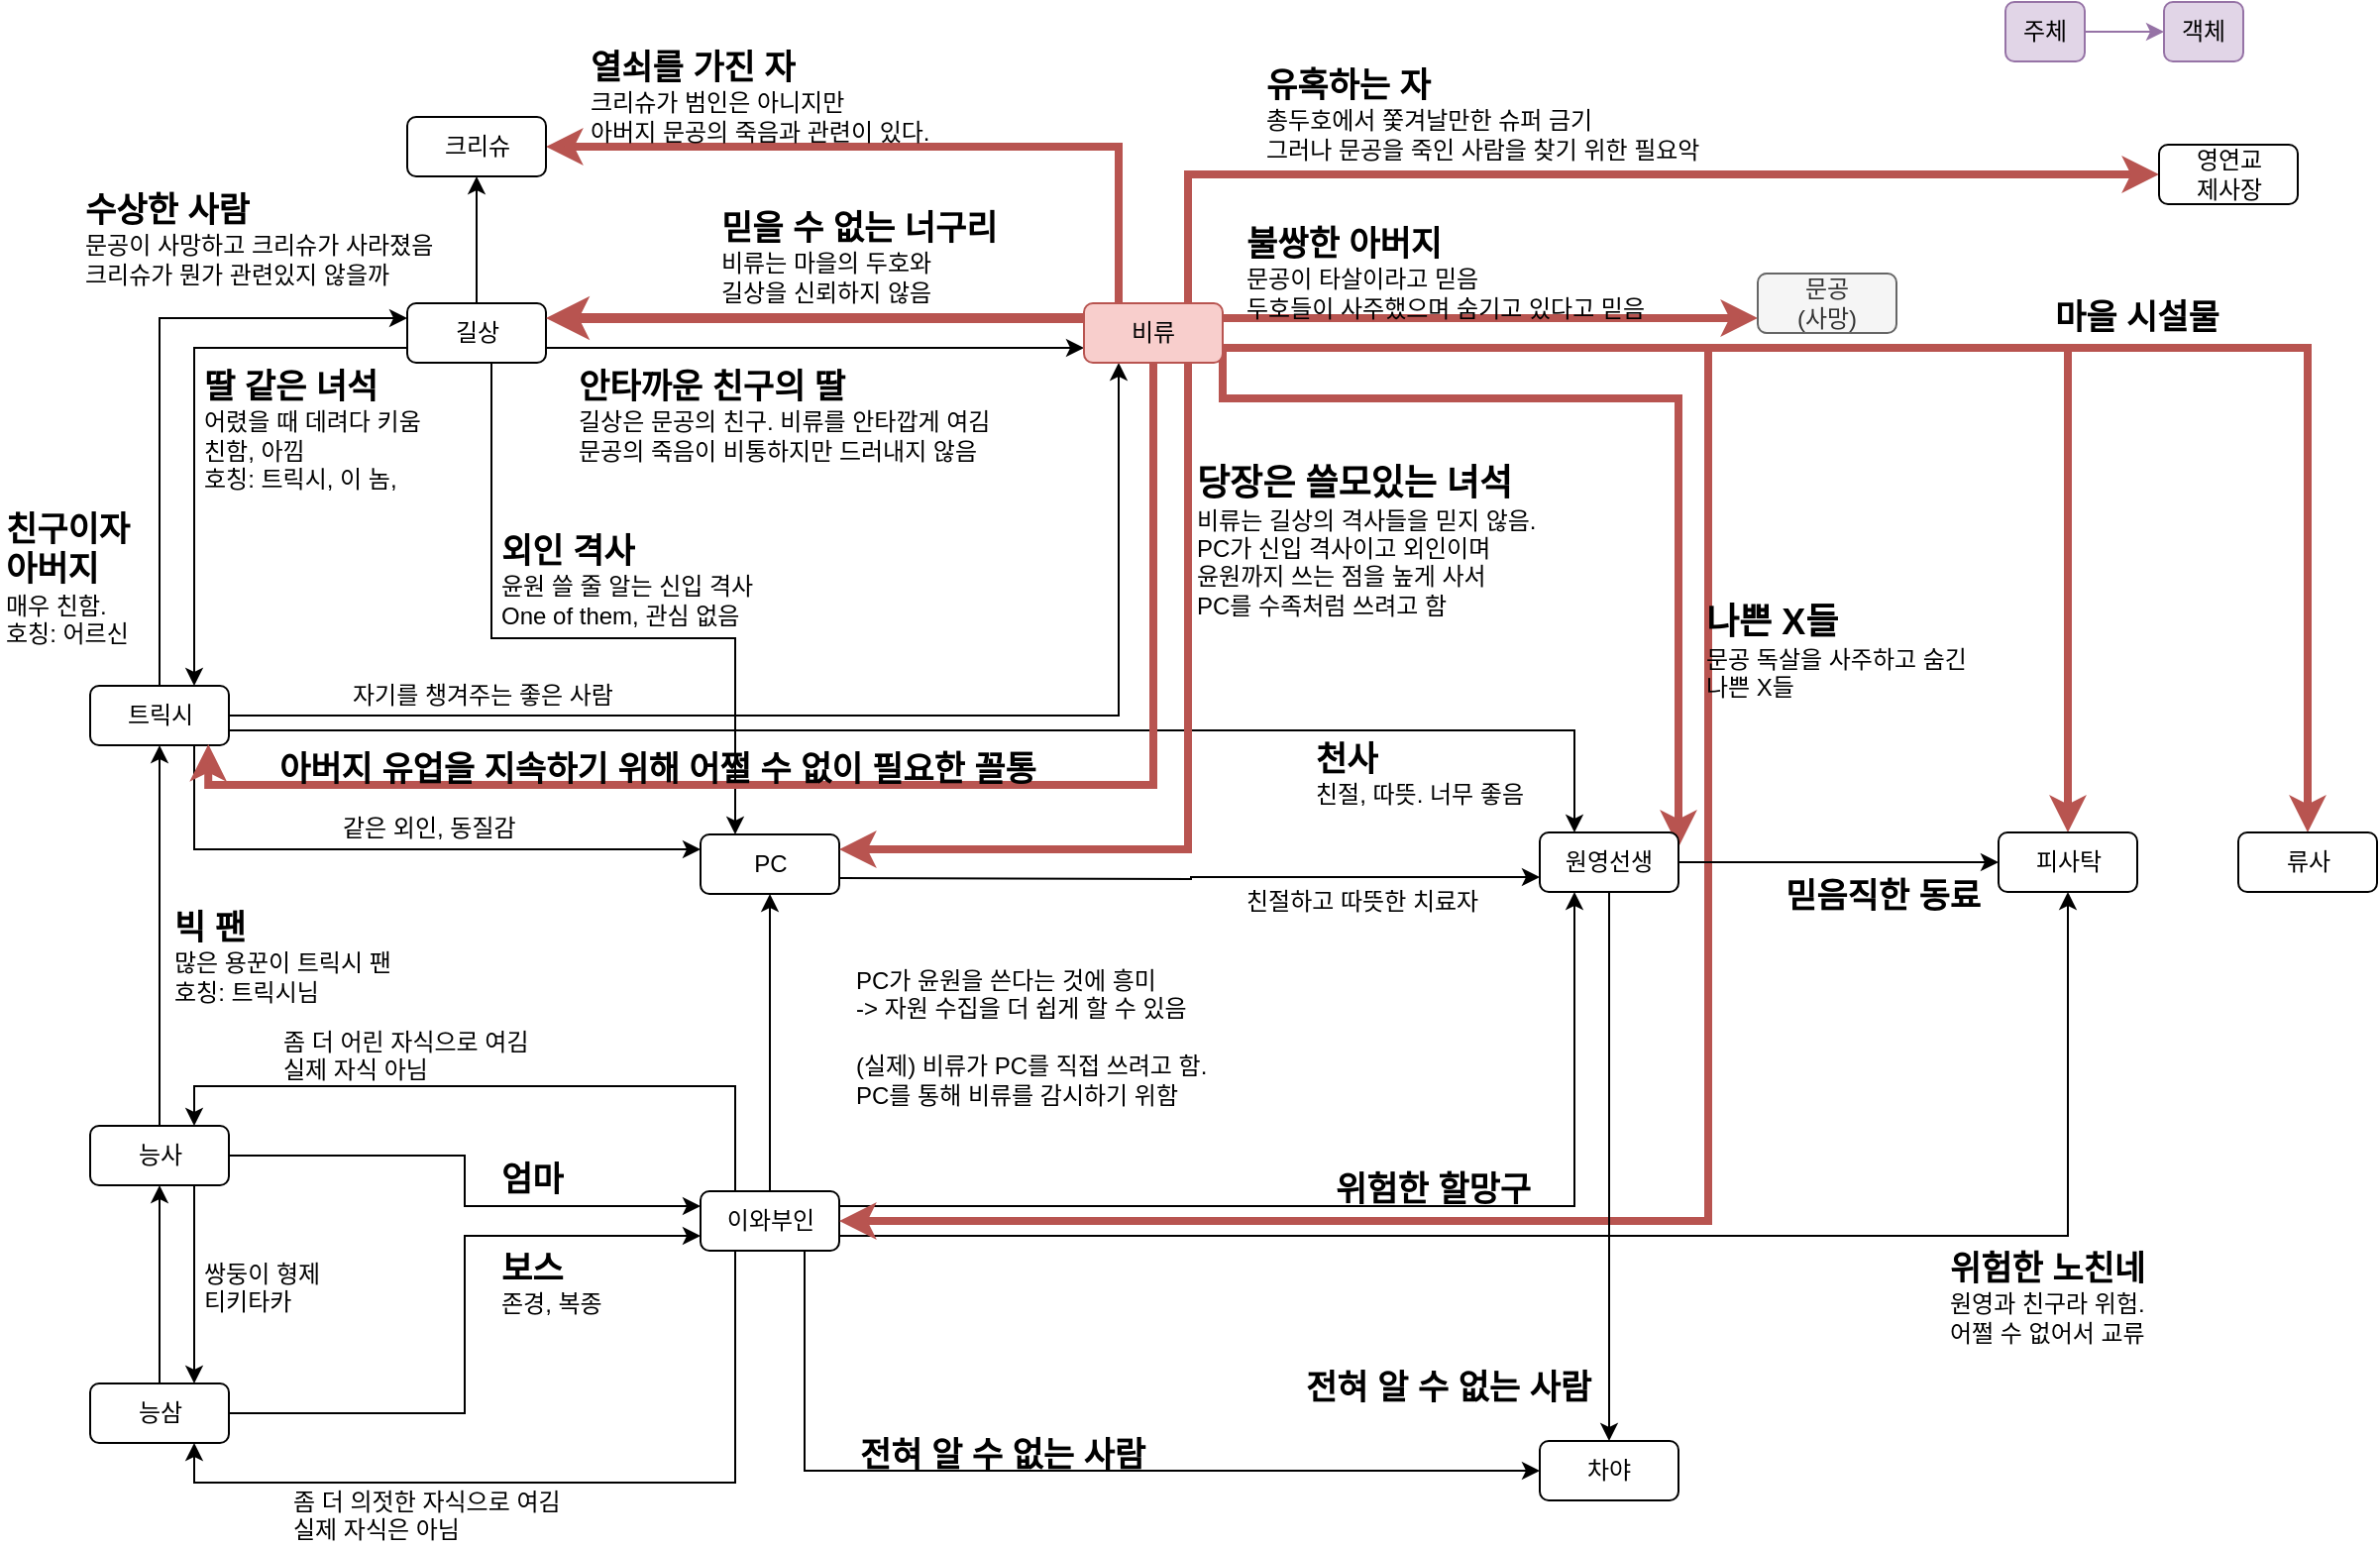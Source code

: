 <mxfile version="10.6.0" type="github"><diagram id="5sqOHkreRRUBFWNwRlSK" name="Page-1"><mxGraphModel dx="1405" dy="946" grid="1" gridSize="10" guides="1" tooltips="1" connect="1" arrows="1" fold="1" page="1" pageScale="1" pageWidth="1169" pageHeight="827" math="0" shadow="0"><root><mxCell id="0"/><mxCell id="1" parent="0"/><mxCell id="yZCwrsXj3De1I0MbqvRj-1" style="edgeStyle=orthogonalEdgeStyle;rounded=0;orthogonalLoop=1;jettySize=auto;html=1;exitX=0.75;exitY=1;exitDx=0;exitDy=0;entryX=0;entryY=0.25;entryDx=0;entryDy=0;" edge="1" parent="1" source="yZCwrsXj3De1I0MbqvRj-5" target="yZCwrsXj3De1I0MbqvRj-12"><mxGeometry relative="1" as="geometry"/></mxCell><mxCell id="yZCwrsXj3De1I0MbqvRj-2" style="edgeStyle=orthogonalEdgeStyle;rounded=0;orthogonalLoop=1;jettySize=auto;html=1;exitX=1;exitY=0.75;exitDx=0;exitDy=0;entryX=0.25;entryY=0;entryDx=0;entryDy=0;strokeWidth=1;" edge="1" parent="1" source="yZCwrsXj3De1I0MbqvRj-5" target="yZCwrsXj3De1I0MbqvRj-66"><mxGeometry relative="1" as="geometry"/></mxCell><mxCell id="yZCwrsXj3De1I0MbqvRj-3" style="edgeStyle=orthogonalEdgeStyle;rounded=0;orthogonalLoop=1;jettySize=auto;html=1;exitX=1;exitY=0.5;exitDx=0;exitDy=0;entryX=0.25;entryY=1;entryDx=0;entryDy=0;strokeWidth=1;" edge="1" parent="1" source="yZCwrsXj3De1I0MbqvRj-5" target="yZCwrsXj3De1I0MbqvRj-40"><mxGeometry relative="1" as="geometry"><mxPoint x="541.5" y="193" as="targetPoint"/></mxGeometry></mxCell><mxCell id="yZCwrsXj3De1I0MbqvRj-4" style="edgeStyle=orthogonalEdgeStyle;rounded=0;orthogonalLoop=1;jettySize=auto;html=1;exitX=0.5;exitY=0;exitDx=0;exitDy=0;entryX=0;entryY=0.25;entryDx=0;entryDy=0;strokeWidth=1;" edge="1" parent="1" source="yZCwrsXj3De1I0MbqvRj-5" target="yZCwrsXj3De1I0MbqvRj-10"><mxGeometry relative="1" as="geometry"/></mxCell><mxCell id="yZCwrsXj3De1I0MbqvRj-5" value="트릭시&lt;br&gt;" style="rounded=1;whiteSpace=wrap;html=1;" vertex="1" parent="1"><mxGeometry x="63.5" y="355" width="70" height="30" as="geometry"/></mxCell><mxCell id="yZCwrsXj3De1I0MbqvRj-6" style="edgeStyle=orthogonalEdgeStyle;rounded=0;orthogonalLoop=1;jettySize=auto;html=1;exitX=0.25;exitY=1;exitDx=0;exitDy=0;entryX=0.25;entryY=0;entryDx=0;entryDy=0;strokeWidth=1;" edge="1" parent="1" source="yZCwrsXj3De1I0MbqvRj-10" target="yZCwrsXj3De1I0MbqvRj-12"><mxGeometry relative="1" as="geometry"><Array as="points"><mxPoint x="266" y="331"/><mxPoint x="389" y="331"/></Array></mxGeometry></mxCell><mxCell id="yZCwrsXj3De1I0MbqvRj-7" style="edgeStyle=orthogonalEdgeStyle;rounded=0;orthogonalLoop=1;jettySize=auto;html=1;exitX=1;exitY=0.75;exitDx=0;exitDy=0;entryX=0;entryY=0.75;entryDx=0;entryDy=0;strokeWidth=1;fillColor=#f8cecc;strokeColor=#000000;" edge="1" parent="1" source="yZCwrsXj3De1I0MbqvRj-10" target="yZCwrsXj3De1I0MbqvRj-40"><mxGeometry relative="1" as="geometry"/></mxCell><mxCell id="yZCwrsXj3De1I0MbqvRj-8" style="edgeStyle=orthogonalEdgeStyle;rounded=0;orthogonalLoop=1;jettySize=auto;html=1;exitX=0;exitY=0.75;exitDx=0;exitDy=0;entryX=0.75;entryY=0;entryDx=0;entryDy=0;strokeWidth=1;" edge="1" parent="1" source="yZCwrsXj3De1I0MbqvRj-10" target="yZCwrsXj3De1I0MbqvRj-5"><mxGeometry relative="1" as="geometry"/></mxCell><mxCell id="yZCwrsXj3De1I0MbqvRj-9" style="edgeStyle=orthogonalEdgeStyle;rounded=0;orthogonalLoop=1;jettySize=auto;html=1;exitX=0.5;exitY=0;exitDx=0;exitDy=0;strokeWidth=1;" edge="1" parent="1" source="yZCwrsXj3De1I0MbqvRj-10" target="yZCwrsXj3De1I0MbqvRj-43"><mxGeometry relative="1" as="geometry"/></mxCell><mxCell id="yZCwrsXj3De1I0MbqvRj-10" value="길상&lt;br&gt;" style="rounded=1;whiteSpace=wrap;html=1;" vertex="1" parent="1"><mxGeometry x="223.5" y="162" width="70" height="30" as="geometry"/></mxCell><mxCell id="yZCwrsXj3De1I0MbqvRj-11" style="edgeStyle=orthogonalEdgeStyle;rounded=0;orthogonalLoop=1;jettySize=auto;html=1;entryX=0;entryY=0.75;entryDx=0;entryDy=0;strokeWidth=1;" edge="1" parent="1" target="yZCwrsXj3De1I0MbqvRj-66"><mxGeometry relative="1" as="geometry"><mxPoint x="442" y="452" as="sourcePoint"/></mxGeometry></mxCell><mxCell id="yZCwrsXj3De1I0MbqvRj-12" value="PC&lt;br&gt;" style="rounded=1;whiteSpace=wrap;html=1;" vertex="1" parent="1"><mxGeometry x="371.5" y="430" width="70" height="30" as="geometry"/></mxCell><mxCell id="yZCwrsXj3De1I0MbqvRj-13" style="edgeStyle=orthogonalEdgeStyle;rounded=0;orthogonalLoop=1;jettySize=auto;html=1;exitX=0.5;exitY=0;exitDx=0;exitDy=0;entryX=0.5;entryY=1;entryDx=0;entryDy=0;strokeWidth=1;" edge="1" parent="1" source="yZCwrsXj3De1I0MbqvRj-15" target="yZCwrsXj3De1I0MbqvRj-19"><mxGeometry relative="1" as="geometry"/></mxCell><mxCell id="yZCwrsXj3De1I0MbqvRj-14" style="edgeStyle=orthogonalEdgeStyle;rounded=0;orthogonalLoop=1;jettySize=auto;html=1;exitX=1;exitY=0.5;exitDx=0;exitDy=0;entryX=0;entryY=0.75;entryDx=0;entryDy=0;strokeWidth=1;" edge="1" parent="1" source="yZCwrsXj3De1I0MbqvRj-15" target="yZCwrsXj3De1I0MbqvRj-26"><mxGeometry relative="1" as="geometry"/></mxCell><mxCell id="yZCwrsXj3De1I0MbqvRj-15" value="능삼&lt;br&gt;" style="rounded=1;whiteSpace=wrap;html=1;" vertex="1" parent="1"><mxGeometry x="63.5" y="707" width="70" height="30" as="geometry"/></mxCell><mxCell id="yZCwrsXj3De1I0MbqvRj-16" style="edgeStyle=orthogonalEdgeStyle;rounded=0;orthogonalLoop=1;jettySize=auto;html=1;exitX=0.5;exitY=0;exitDx=0;exitDy=0;strokeWidth=1;entryX=0.5;entryY=1;entryDx=0;entryDy=0;" edge="1" parent="1" source="yZCwrsXj3De1I0MbqvRj-19" target="yZCwrsXj3De1I0MbqvRj-5"><mxGeometry relative="1" as="geometry"><mxPoint x="153.5" y="387" as="targetPoint"/><Array as="points"><mxPoint x="99" y="460"/><mxPoint x="99" y="460"/></Array></mxGeometry></mxCell><mxCell id="yZCwrsXj3De1I0MbqvRj-17" style="edgeStyle=orthogonalEdgeStyle;rounded=0;orthogonalLoop=1;jettySize=auto;html=1;exitX=0.75;exitY=1;exitDx=0;exitDy=0;entryX=0.75;entryY=0;entryDx=0;entryDy=0;strokeWidth=1;" edge="1" parent="1" source="yZCwrsXj3De1I0MbqvRj-19" target="yZCwrsXj3De1I0MbqvRj-15"><mxGeometry relative="1" as="geometry"/></mxCell><mxCell id="yZCwrsXj3De1I0MbqvRj-18" style="edgeStyle=orthogonalEdgeStyle;rounded=0;orthogonalLoop=1;jettySize=auto;html=1;exitX=1;exitY=0.5;exitDx=0;exitDy=0;entryX=0;entryY=0.25;entryDx=0;entryDy=0;strokeWidth=1;" edge="1" parent="1" source="yZCwrsXj3De1I0MbqvRj-19" target="yZCwrsXj3De1I0MbqvRj-26"><mxGeometry relative="1" as="geometry"/></mxCell><mxCell id="yZCwrsXj3De1I0MbqvRj-19" value="능사&lt;br&gt;" style="rounded=1;whiteSpace=wrap;html=1;" vertex="1" parent="1"><mxGeometry x="63.5" y="577" width="70" height="30" as="geometry"/></mxCell><mxCell id="yZCwrsXj3De1I0MbqvRj-20" style="edgeStyle=orthogonalEdgeStyle;rounded=0;orthogonalLoop=1;jettySize=auto;html=1;exitX=0.25;exitY=1;exitDx=0;exitDy=0;entryX=0.75;entryY=1;entryDx=0;entryDy=0;strokeWidth=1;" edge="1" parent="1" source="yZCwrsXj3De1I0MbqvRj-26" target="yZCwrsXj3De1I0MbqvRj-15"><mxGeometry relative="1" as="geometry"/></mxCell><mxCell id="yZCwrsXj3De1I0MbqvRj-21" style="edgeStyle=orthogonalEdgeStyle;rounded=0;orthogonalLoop=1;jettySize=auto;html=1;exitX=0.25;exitY=0;exitDx=0;exitDy=0;entryX=0.75;entryY=0;entryDx=0;entryDy=0;strokeWidth=1;" edge="1" parent="1" source="yZCwrsXj3De1I0MbqvRj-26" target="yZCwrsXj3De1I0MbqvRj-19"><mxGeometry relative="1" as="geometry"/></mxCell><mxCell id="yZCwrsXj3De1I0MbqvRj-22" style="edgeStyle=orthogonalEdgeStyle;rounded=0;orthogonalLoop=1;jettySize=auto;html=1;exitX=1;exitY=0.25;exitDx=0;exitDy=0;entryX=0.25;entryY=1;entryDx=0;entryDy=0;strokeWidth=1;" edge="1" parent="1" source="yZCwrsXj3De1I0MbqvRj-26" target="yZCwrsXj3De1I0MbqvRj-66"><mxGeometry relative="1" as="geometry"/></mxCell><mxCell id="yZCwrsXj3De1I0MbqvRj-23" style="edgeStyle=orthogonalEdgeStyle;rounded=0;orthogonalLoop=1;jettySize=auto;html=1;exitX=0.75;exitY=1;exitDx=0;exitDy=0;entryX=0;entryY=0.5;entryDx=0;entryDy=0;strokeWidth=1;" edge="1" parent="1" source="yZCwrsXj3De1I0MbqvRj-26" target="yZCwrsXj3De1I0MbqvRj-67"><mxGeometry relative="1" as="geometry"/></mxCell><mxCell id="yZCwrsXj3De1I0MbqvRj-24" style="edgeStyle=orthogonalEdgeStyle;rounded=0;orthogonalLoop=1;jettySize=auto;html=1;exitX=0.5;exitY=0;exitDx=0;exitDy=0;entryX=0.5;entryY=1;entryDx=0;entryDy=0;strokeWidth=1;" edge="1" parent="1" source="yZCwrsXj3De1I0MbqvRj-26" target="yZCwrsXj3De1I0MbqvRj-12"><mxGeometry relative="1" as="geometry"/></mxCell><mxCell id="yZCwrsXj3De1I0MbqvRj-25" style="edgeStyle=orthogonalEdgeStyle;rounded=0;orthogonalLoop=1;jettySize=auto;html=1;exitX=1;exitY=0.75;exitDx=0;exitDy=0;strokeWidth=1;entryX=0.5;entryY=1;entryDx=0;entryDy=0;" edge="1" parent="1" source="yZCwrsXj3De1I0MbqvRj-26" target="yZCwrsXj3De1I0MbqvRj-62"><mxGeometry relative="1" as="geometry"><mxPoint x="1010" y="460" as="targetPoint"/><Array as="points"><mxPoint x="1061" y="633"/></Array></mxGeometry></mxCell><mxCell id="yZCwrsXj3De1I0MbqvRj-26" value="이와부인&lt;br&gt;" style="rounded=1;whiteSpace=wrap;html=1;rotation=0;" vertex="1" parent="1"><mxGeometry x="371.5" y="610" width="70" height="30" as="geometry"/></mxCell><mxCell id="yZCwrsXj3De1I0MbqvRj-27" value="" style="group" vertex="1" connectable="0" parent="1"><mxGeometry x="448" y="494" width="220" height="70" as="geometry"/></mxCell><mxCell id="yZCwrsXj3De1I0MbqvRj-28" value="" style="group" vertex="1" connectable="0" parent="yZCwrsXj3De1I0MbqvRj-27"><mxGeometry width="220" height="70" as="geometry"/></mxCell><mxCell id="yZCwrsXj3De1I0MbqvRj-29" value="PC가 윤원을 쓴다는 것에 흥미&lt;br&gt;-&amp;gt; 자원 수집을 더 쉽게 할 수 있음&lt;br&gt;&lt;br&gt;(실제) 비류가 PC를 직접 쓰려고 함.&lt;br&gt;PC를 통해 비류를 감시하기 위함&lt;br&gt;" style="text;html=1;resizable=0;points=[];autosize=1;align=left;verticalAlign=top;spacingTop=-4;" vertex="1" parent="yZCwrsXj3De1I0MbqvRj-28"><mxGeometry width="200" height="70" as="geometry"/></mxCell><mxCell id="yZCwrsXj3De1I0MbqvRj-30" style="edgeStyle=orthogonalEdgeStyle;rounded=0;orthogonalLoop=1;jettySize=auto;html=1;exitX=0.75;exitY=1;exitDx=0;exitDy=0;entryX=1;entryY=0.25;entryDx=0;entryDy=0;strokeWidth=4;fillColor=#f8cecc;strokeColor=#b85450;" edge="1" parent="1" source="yZCwrsXj3De1I0MbqvRj-40" target="yZCwrsXj3De1I0MbqvRj-12"><mxGeometry relative="1" as="geometry"/></mxCell><mxCell id="yZCwrsXj3De1I0MbqvRj-31" style="edgeStyle=orthogonalEdgeStyle;rounded=0;orthogonalLoop=1;jettySize=auto;html=1;exitX=0.25;exitY=0;exitDx=0;exitDy=0;entryX=1;entryY=0.5;entryDx=0;entryDy=0;strokeWidth=4;fillColor=#f8cecc;strokeColor=#b85450;" edge="1" parent="1" source="yZCwrsXj3De1I0MbqvRj-40" target="yZCwrsXj3De1I0MbqvRj-43"><mxGeometry relative="1" as="geometry"><mxPoint x="541.5" y="163" as="sourcePoint"/></mxGeometry></mxCell><mxCell id="yZCwrsXj3De1I0MbqvRj-32" style="edgeStyle=orthogonalEdgeStyle;rounded=0;orthogonalLoop=1;jettySize=auto;html=1;exitX=0.75;exitY=0;exitDx=0;exitDy=0;entryX=0;entryY=0.5;entryDx=0;entryDy=0;strokeWidth=4;fillColor=#f8cecc;strokeColor=#b85450;" edge="1" parent="1" source="yZCwrsXj3De1I0MbqvRj-40" target="yZCwrsXj3De1I0MbqvRj-68"><mxGeometry relative="1" as="geometry"/></mxCell><mxCell id="yZCwrsXj3De1I0MbqvRj-33" style="edgeStyle=orthogonalEdgeStyle;rounded=0;orthogonalLoop=1;jettySize=auto;html=1;exitX=1;exitY=0.75;exitDx=0;exitDy=0;entryX=0.5;entryY=0;entryDx=0;entryDy=0;strokeWidth=4;fillColor=#f8cecc;strokeColor=#b85450;" edge="1" parent="1" source="yZCwrsXj3De1I0MbqvRj-40" target="yZCwrsXj3De1I0MbqvRj-62"><mxGeometry relative="1" as="geometry"/></mxCell><mxCell id="yZCwrsXj3De1I0MbqvRj-34" style="edgeStyle=orthogonalEdgeStyle;rounded=0;orthogonalLoop=1;jettySize=auto;html=1;exitX=1;exitY=0.75;exitDx=0;exitDy=0;entryX=0.5;entryY=0;entryDx=0;entryDy=0;strokeWidth=4;fillColor=#f8cecc;strokeColor=#b85450;" edge="1" parent="1" source="yZCwrsXj3De1I0MbqvRj-40" target="yZCwrsXj3De1I0MbqvRj-63"><mxGeometry relative="1" as="geometry"/></mxCell><mxCell id="yZCwrsXj3De1I0MbqvRj-35" style="edgeStyle=orthogonalEdgeStyle;rounded=0;orthogonalLoop=1;jettySize=auto;html=1;exitX=1;exitY=0.25;exitDx=0;exitDy=0;entryX=0;entryY=0.75;entryDx=0;entryDy=0;strokeWidth=4;fillColor=#f8cecc;strokeColor=#b85450;" edge="1" parent="1" source="yZCwrsXj3De1I0MbqvRj-40" target="yZCwrsXj3De1I0MbqvRj-45"><mxGeometry relative="1" as="geometry"/></mxCell><mxCell id="yZCwrsXj3De1I0MbqvRj-36" style="edgeStyle=orthogonalEdgeStyle;rounded=0;orthogonalLoop=1;jettySize=auto;html=1;exitX=0.5;exitY=1;exitDx=0;exitDy=0;entryX=0.852;entryY=0.983;entryDx=0;entryDy=0;entryPerimeter=0;strokeWidth=4;fillColor=#f8cecc;strokeColor=#b85450;" edge="1" parent="1" source="yZCwrsXj3De1I0MbqvRj-40" target="yZCwrsXj3De1I0MbqvRj-5"><mxGeometry relative="1" as="geometry"><mxPoint x="558.5" y="193" as="sourcePoint"/></mxGeometry></mxCell><mxCell id="yZCwrsXj3De1I0MbqvRj-37" style="edgeStyle=orthogonalEdgeStyle;rounded=0;orthogonalLoop=1;jettySize=auto;html=1;exitX=0;exitY=0.25;exitDx=0;exitDy=0;entryX=1;entryY=0.25;entryDx=0;entryDy=0;strokeWidth=5;fillColor=#f8cecc;strokeColor=#b85450;" edge="1" parent="1" source="yZCwrsXj3De1I0MbqvRj-40" target="yZCwrsXj3De1I0MbqvRj-10"><mxGeometry relative="1" as="geometry"/></mxCell><mxCell id="yZCwrsXj3De1I0MbqvRj-38" style="edgeStyle=orthogonalEdgeStyle;rounded=0;orthogonalLoop=1;jettySize=auto;html=1;exitX=1;exitY=0.75;exitDx=0;exitDy=0;entryX=1;entryY=0.25;entryDx=0;entryDy=0;strokeWidth=4;fillColor=#f8cecc;strokeColor=#b85450;" edge="1" parent="1" source="yZCwrsXj3De1I0MbqvRj-40" target="yZCwrsXj3De1I0MbqvRj-66"><mxGeometry relative="1" as="geometry"><Array as="points"><mxPoint x="635" y="210"/><mxPoint x="865" y="210"/></Array></mxGeometry></mxCell><mxCell id="yZCwrsXj3De1I0MbqvRj-39" style="edgeStyle=orthogonalEdgeStyle;rounded=0;orthogonalLoop=1;jettySize=auto;html=1;exitX=1;exitY=0.75;exitDx=0;exitDy=0;entryX=1;entryY=0.5;entryDx=0;entryDy=0;strokeWidth=4;fillColor=#f8cecc;strokeColor=#b85450;" edge="1" parent="1" source="yZCwrsXj3De1I0MbqvRj-40" target="yZCwrsXj3De1I0MbqvRj-26"><mxGeometry relative="1" as="geometry"><Array as="points"><mxPoint x="635" y="184"/><mxPoint x="880" y="184"/><mxPoint x="880" y="625"/></Array></mxGeometry></mxCell><mxCell id="yZCwrsXj3De1I0MbqvRj-40" value="비류" style="rounded=1;whiteSpace=wrap;html=1;fillColor=#f8cecc;strokeColor=#b85450;" vertex="1" parent="1"><mxGeometry x="565" y="162" width="70" height="30" as="geometry"/></mxCell><mxCell id="yZCwrsXj3De1I0MbqvRj-41" value="&lt;b&gt;&lt;font style=&quot;font-size: 17px&quot;&gt;딸 같은 녀석&lt;/font&gt;&lt;br&gt;&lt;/b&gt;어렸을 때 데려다 키움&lt;br&gt;친함, 아낌&lt;br&gt;호칭: 트릭시, 이 놈,&amp;nbsp;&lt;br&gt;" style="text;html=1;resizable=0;points=[];autosize=1;align=left;verticalAlign=top;spacingTop=-4;" vertex="1" parent="1"><mxGeometry x="118.5" y="192" width="130" height="60" as="geometry"/></mxCell><mxCell id="yZCwrsXj3De1I0MbqvRj-42" value="&lt;b&gt;&lt;font style=&quot;font-size: 17px&quot;&gt;친구이자&lt;br&gt;아버지&lt;/font&gt;&lt;/b&gt;&lt;br&gt;매우 친함.&lt;br&gt;호칭: 어르신&lt;br&gt;" style="text;html=1;resizable=0;points=[];autosize=1;align=left;verticalAlign=top;spacingTop=-4;" vertex="1" parent="1"><mxGeometry x="18.5" y="264" width="80" height="60" as="geometry"/></mxCell><mxCell id="yZCwrsXj3De1I0MbqvRj-43" value="크리슈&lt;br&gt;" style="rounded=1;whiteSpace=wrap;html=1;" vertex="1" parent="1"><mxGeometry x="223.5" y="68" width="70" height="30" as="geometry"/></mxCell><mxCell id="yZCwrsXj3De1I0MbqvRj-44" value="&lt;b&gt;&lt;font style=&quot;font-size: 17px&quot;&gt;수상한 사람&lt;/font&gt;&lt;/b&gt;&lt;br&gt;문공이 사망하고 크리슈가 사라졌음&lt;br&gt;크리슈가 뭔가 관련있지 않을까&lt;br&gt;" style="text;html=1;resizable=0;points=[];autosize=1;align=left;verticalAlign=top;spacingTop=-4;" vertex="1" parent="1"><mxGeometry x="58.5" y="103" width="210" height="40" as="geometry"/></mxCell><mxCell id="yZCwrsXj3De1I0MbqvRj-45" value="문공&lt;br&gt;(사망)&lt;br&gt;" style="rounded=1;whiteSpace=wrap;html=1;fillColor=#f5f5f5;strokeColor=#666666;fontColor=#333333;" vertex="1" parent="1"><mxGeometry x="905" y="147" width="70" height="30" as="geometry"/></mxCell><mxCell id="yZCwrsXj3De1I0MbqvRj-46" value="&lt;b&gt;&lt;font style=&quot;font-size: 18px&quot;&gt;당장은 쓸모있는 녀석&lt;/font&gt;&lt;/b&gt;&lt;br&gt;비류는 길상의 격사들을 믿지 않음.&lt;br&gt;PC가 신입 격사이고 외인이며&lt;br&gt;윤원까지 쓰는 점을 높게 사서&lt;br&gt;PC를 수족처럼 쓰려고 함&lt;br&gt;" style="text;html=1;resizable=0;points=[];autosize=1;align=left;verticalAlign=top;spacingTop=-4;" vertex="1" parent="1"><mxGeometry x="620" y="240" width="200" height="70" as="geometry"/></mxCell><mxCell id="yZCwrsXj3De1I0MbqvRj-47" value="&lt;b&gt;&lt;font style=&quot;font-size: 17px&quot;&gt;불쌍한 아버지&lt;/font&gt;&lt;/b&gt;&lt;br&gt;문공이 타살이라고 믿음&lt;br&gt;두호들이 사주했으며 숨기고 있다고 믿음&lt;br&gt;" style="text;html=1;resizable=0;points=[];autosize=1;align=left;verticalAlign=top;spacingTop=-4;" vertex="1" parent="1"><mxGeometry x="645" y="120" width="230" height="40" as="geometry"/></mxCell><mxCell id="yZCwrsXj3De1I0MbqvRj-48" value="&lt;b&gt;&lt;font style=&quot;font-size: 17px&quot;&gt;믿을 수 없는 너구리&lt;/font&gt;&lt;/b&gt;&lt;br&gt;비류는 마을의 두호와&lt;br&gt;길상을 신뢰하지 않음" style="text;html=1;resizable=0;points=[];autosize=1;align=left;verticalAlign=top;spacingTop=-4;" vertex="1" parent="1"><mxGeometry x="380" y="111.5" width="170" height="40" as="geometry"/></mxCell><mxCell id="yZCwrsXj3De1I0MbqvRj-49" value="&lt;b&gt;&lt;font style=&quot;font-size: 17px&quot;&gt;안타까운 친구의 딸&lt;/font&gt;&lt;/b&gt;&lt;br&gt;길상은 문공의 친구.&amp;nbsp;비류를 안타깝게 여김&lt;br&gt;문공의 죽음이 비통하지만 드러내지 않음&lt;br&gt;" style="text;html=1;resizable=0;points=[];autosize=1;align=left;verticalAlign=top;spacingTop=-4;" vertex="1" parent="1"><mxGeometry x="308" y="192" width="240" height="40" as="geometry"/></mxCell><mxCell id="yZCwrsXj3De1I0MbqvRj-50" value="&lt;b&gt;&lt;font style=&quot;font-size: 17px&quot;&gt;열쇠를 가진 자&lt;/font&gt;&lt;/b&gt;&lt;br&gt;크리슈가 범인은 아니지만&lt;br&gt;아버지 문공의 죽음과 관련이 있다.&lt;br&gt;" style="text;html=1;resizable=0;points=[];autosize=1;align=left;verticalAlign=top;spacingTop=-4;" vertex="1" parent="1"><mxGeometry x="313.5" y="31" width="200" height="40" as="geometry"/></mxCell><mxCell id="yZCwrsXj3De1I0MbqvRj-51" value="" style="endArrow=classic;html=1;strokeWidth=1;entryX=0;entryY=0.5;entryDx=0;entryDy=0;exitX=1;exitY=0.5;exitDx=0;exitDy=0;fillColor=#e1d5e7;strokeColor=#9673a6;" edge="1" parent="1" source="yZCwrsXj3De1I0MbqvRj-52" target="yZCwrsXj3De1I0MbqvRj-53"><mxGeometry width="50" height="50" relative="1" as="geometry"><mxPoint x="1030" y="-20.5" as="sourcePoint"/><mxPoint x="1090" y="-20.5" as="targetPoint"/></mxGeometry></mxCell><mxCell id="yZCwrsXj3De1I0MbqvRj-52" value="주체" style="rounded=1;whiteSpace=wrap;html=1;fillColor=#e1d5e7;strokeColor=#9673a6;" vertex="1" parent="1"><mxGeometry x="1030" y="10" width="40" height="30" as="geometry"/></mxCell><mxCell id="yZCwrsXj3De1I0MbqvRj-53" value="객체" style="rounded=1;whiteSpace=wrap;html=1;fillColor=#e1d5e7;strokeColor=#9673a6;" vertex="1" parent="1"><mxGeometry x="1110" y="10" width="40" height="30" as="geometry"/></mxCell><mxCell id="yZCwrsXj3De1I0MbqvRj-54" value="같은 외인, 동질감" style="text;html=1;resizable=0;points=[];autosize=1;align=left;verticalAlign=top;spacingTop=-4;" vertex="1" parent="1"><mxGeometry x="188.5" y="417" width="110" height="20" as="geometry"/></mxCell><mxCell id="yZCwrsXj3De1I0MbqvRj-55" value="&lt;b&gt;&lt;font style=&quot;font-size: 17px&quot;&gt;외인 격사&lt;/font&gt;&lt;/b&gt;&lt;br&gt;윤원 쓸 줄 알는 신입 격사&lt;br&gt;One of them,&amp;nbsp;관심 없음&lt;br&gt;" style="text;html=1;resizable=0;points=[];autosize=1;align=left;verticalAlign=top;spacingTop=-4;" vertex="1" parent="1"><mxGeometry x="268.5" y="275" width="150" height="40" as="geometry"/></mxCell><mxCell id="yZCwrsXj3De1I0MbqvRj-56" value="&lt;b&gt;&lt;font style=&quot;font-size: 17px&quot;&gt;빅 팬&lt;/font&gt;&lt;/b&gt;&lt;br&gt;많은 용꾼이 트릭시 팬&lt;br&gt;호칭: 트릭시님&lt;br&gt;" style="text;html=1;resizable=0;points=[];autosize=1;align=left;verticalAlign=top;spacingTop=-4;" vertex="1" parent="1"><mxGeometry x="103.5" y="465" width="130" height="40" as="geometry"/></mxCell><mxCell id="yZCwrsXj3De1I0MbqvRj-57" value="쌍둥이 형제&lt;br&gt;티키타카&lt;br&gt;" style="text;html=1;resizable=0;points=[];autosize=1;align=left;verticalAlign=top;spacingTop=-4;" vertex="1" parent="1"><mxGeometry x="118.5" y="642" width="80" height="30" as="geometry"/></mxCell><mxCell id="yZCwrsXj3De1I0MbqvRj-58" value="&lt;b&gt;&lt;font style=&quot;font-size: 17px&quot;&gt;엄마&lt;/font&gt;&lt;/b&gt;" style="text;html=1;resizable=0;points=[];autosize=1;align=left;verticalAlign=top;spacingTop=-4;" vertex="1" parent="1"><mxGeometry x="268.5" y="592" width="50" height="20" as="geometry"/></mxCell><mxCell id="yZCwrsXj3De1I0MbqvRj-59" value="&lt;b&gt;&lt;font style=&quot;font-size: 17px&quot;&gt;보스&lt;/font&gt;&lt;/b&gt;&lt;br&gt;존경, 복종" style="text;html=1;resizable=0;points=[];autosize=1;align=left;verticalAlign=top;spacingTop=-4;" vertex="1" parent="1"><mxGeometry x="268.5" y="637" width="70" height="30" as="geometry"/></mxCell><mxCell id="yZCwrsXj3De1I0MbqvRj-60" value="좀 더 의젓한 자식으로 여김&lt;br&gt;실제 자식은 아님&lt;br&gt;" style="text;html=1;resizable=0;points=[];autosize=1;align=left;verticalAlign=top;spacingTop=-4;" vertex="1" parent="1"><mxGeometry x="163.5" y="757" width="160" height="30" as="geometry"/></mxCell><mxCell id="yZCwrsXj3De1I0MbqvRj-61" value="좀 더 어린 자식으로 여김&lt;br&gt;실제 자식 아님&lt;br&gt;" style="text;html=1;resizable=0;points=[];autosize=1;align=left;verticalAlign=top;spacingTop=-4;" vertex="1" parent="1"><mxGeometry x="158.5" y="525" width="150" height="30" as="geometry"/></mxCell><mxCell id="yZCwrsXj3De1I0MbqvRj-62" value="피사탁&lt;br&gt;" style="rounded=1;whiteSpace=wrap;html=1;rotation=0;" vertex="1" parent="1"><mxGeometry x="1026.5" y="429" width="70" height="30" as="geometry"/></mxCell><mxCell id="yZCwrsXj3De1I0MbqvRj-63" value="류사&lt;br&gt;" style="rounded=1;whiteSpace=wrap;html=1;rotation=0;" vertex="1" parent="1"><mxGeometry x="1147.5" y="429" width="70" height="30" as="geometry"/></mxCell><mxCell id="yZCwrsXj3De1I0MbqvRj-64" style="edgeStyle=orthogonalEdgeStyle;rounded=0;orthogonalLoop=1;jettySize=auto;html=1;exitX=0.5;exitY=1;exitDx=0;exitDy=0;entryX=0.5;entryY=0;entryDx=0;entryDy=0;strokeWidth=1;" edge="1" parent="1" source="yZCwrsXj3De1I0MbqvRj-66" target="yZCwrsXj3De1I0MbqvRj-67"><mxGeometry relative="1" as="geometry"/></mxCell><mxCell id="yZCwrsXj3De1I0MbqvRj-65" style="edgeStyle=orthogonalEdgeStyle;rounded=0;orthogonalLoop=1;jettySize=auto;html=1;exitX=1;exitY=0.5;exitDx=0;exitDy=0;entryX=0;entryY=0.5;entryDx=0;entryDy=0;strokeWidth=1;" edge="1" parent="1" source="yZCwrsXj3De1I0MbqvRj-66" target="yZCwrsXj3De1I0MbqvRj-62"><mxGeometry relative="1" as="geometry"><mxPoint x="916.206" y="443.588" as="sourcePoint"/></mxGeometry></mxCell><mxCell id="yZCwrsXj3De1I0MbqvRj-66" value="원영선생&lt;br&gt;" style="rounded=1;whiteSpace=wrap;html=1;rotation=0;" vertex="1" parent="1"><mxGeometry x="795" y="429" width="70" height="30" as="geometry"/></mxCell><mxCell id="yZCwrsXj3De1I0MbqvRj-67" value="차야&lt;br&gt;" style="rounded=1;whiteSpace=wrap;html=1;rotation=0;" vertex="1" parent="1"><mxGeometry x="795" y="736" width="70" height="30" as="geometry"/></mxCell><mxCell id="yZCwrsXj3De1I0MbqvRj-68" value="영연교&lt;br&gt;제사장&lt;br&gt;" style="rounded=1;whiteSpace=wrap;html=1;rotation=0;" vertex="1" parent="1"><mxGeometry x="1107.5" y="82" width="70" height="30" as="geometry"/></mxCell><mxCell id="yZCwrsXj3De1I0MbqvRj-69" value="&lt;b&gt;&lt;font style=&quot;font-size: 17px&quot;&gt;유혹하는 자&lt;/font&gt;&lt;/b&gt;&lt;br&gt;총두호에서 쫓겨날만한 슈퍼 금기&lt;br&gt;그러나 문공을 죽인 사람을 찾기 위한 필요악&lt;br&gt;" style="text;html=1;resizable=0;points=[];autosize=1;align=left;verticalAlign=top;spacingTop=-4;" vertex="1" parent="1"><mxGeometry x="655" y="40" width="250" height="40" as="geometry"/></mxCell><mxCell id="yZCwrsXj3De1I0MbqvRj-70" value="친절하고 따뜻한 치료자" style="text;html=1;resizable=0;points=[];autosize=1;align=left;verticalAlign=top;spacingTop=-4;" vertex="1" parent="1"><mxGeometry x="645" y="454" width="140" height="20" as="geometry"/></mxCell><mxCell id="yZCwrsXj3De1I0MbqvRj-71" value="&lt;b&gt;&lt;font style=&quot;font-size: 17px&quot;&gt;천사&lt;/font&gt;&lt;/b&gt;&lt;br&gt;친절, 따뜻. 너무 좋음" style="text;html=1;resizable=0;points=[];autosize=1;align=left;verticalAlign=top;spacingTop=-4;" vertex="1" parent="1"><mxGeometry x="680" y="380" width="130" height="30" as="geometry"/></mxCell><mxCell id="yZCwrsXj3De1I0MbqvRj-72" value="&lt;b&gt;&lt;font style=&quot;font-size: 17px&quot;&gt;위험한 할망구&lt;/font&gt;&lt;/b&gt;" style="text;html=1;resizable=0;points=[];autosize=1;align=left;verticalAlign=top;spacingTop=-4;" vertex="1" parent="1"><mxGeometry x="690" y="597" width="120" height="20" as="geometry"/></mxCell><mxCell id="yZCwrsXj3De1I0MbqvRj-73" value="&lt;font style=&quot;font-size: 17px&quot;&gt;전혀 알 수 없는 사람&lt;/font&gt;" style="text;html=1;resizable=0;points=[];autosize=1;align=left;verticalAlign=top;spacingTop=-4;fontStyle=1" vertex="1" parent="1"><mxGeometry x="675" y="697" width="170" height="20" as="geometry"/></mxCell><mxCell id="yZCwrsXj3De1I0MbqvRj-74" value="&lt;font style=&quot;font-size: 17px&quot;&gt;전혀 알 수 없는 사람&lt;/font&gt;" style="text;html=1;resizable=0;points=[];autosize=1;align=left;verticalAlign=top;spacingTop=-4;fontStyle=1" vertex="1" parent="1"><mxGeometry x="450" y="731" width="170" height="20" as="geometry"/></mxCell><mxCell id="yZCwrsXj3De1I0MbqvRj-75" value="&lt;font style=&quot;font-size: 17px&quot;&gt;&lt;b&gt;마을 시설물&lt;/b&gt;&lt;/font&gt;" style="text;html=1;resizable=0;points=[];autosize=1;align=left;verticalAlign=top;spacingTop=-4;" vertex="1" parent="1"><mxGeometry x="1052.5" y="157" width="110" height="20" as="geometry"/></mxCell><mxCell id="yZCwrsXj3De1I0MbqvRj-76" value="&lt;b&gt;&lt;font style=&quot;font-size: 17px&quot;&gt;믿음직한 동료&lt;/font&gt;&lt;/b&gt;" style="text;html=1;resizable=0;points=[];autosize=1;align=left;verticalAlign=top;spacingTop=-4;" vertex="1" parent="1"><mxGeometry x="916.5" y="449" width="120" height="20" as="geometry"/></mxCell><mxCell id="yZCwrsXj3De1I0MbqvRj-77" value="&lt;b&gt;&lt;font style=&quot;font-size: 17px&quot;&gt;위험한 노친네&lt;/font&gt;&lt;/b&gt;&lt;br&gt;원영과 친구라 위험.&lt;br&gt;어쩔 수 없어서 교류&lt;br&gt;" style="text;html=1;resizable=0;points=[];autosize=1;align=left;verticalAlign=top;spacingTop=-4;" vertex="1" parent="1"><mxGeometry x="1000" y="637" width="120" height="40" as="geometry"/></mxCell><mxCell id="yZCwrsXj3De1I0MbqvRj-78" value="자기를 챙겨주는 좋은 사람" style="text;html=1;resizable=0;points=[];autosize=1;align=left;verticalAlign=top;spacingTop=-4;" vertex="1" parent="1"><mxGeometry x="193.5" y="350" width="160" height="20" as="geometry"/></mxCell><mxCell id="yZCwrsXj3De1I0MbqvRj-79" value="&lt;font style=&quot;font-size: 17px&quot;&gt;아버지 유업을 지속하기 위해 어쩔 수 없이 필요한 꼴통&lt;/font&gt;" style="text;html=1;resizable=0;points=[];autosize=1;align=left;verticalAlign=top;spacingTop=-4;fontStyle=1" vertex="1" parent="1"><mxGeometry x="156.5" y="385" width="430" height="20" as="geometry"/></mxCell><mxCell id="yZCwrsXj3De1I0MbqvRj-80" value="&lt;span style=&quot;font-size: 18px&quot;&gt;&lt;b&gt;나쁜 X들&lt;br&gt;&lt;/b&gt;&lt;/span&gt;문공 독살을 사주하고 숨긴&lt;br&gt;나쁜 X들&lt;br&gt;" style="text;html=1;resizable=0;points=[];autosize=1;align=left;verticalAlign=top;spacingTop=-4;" vertex="1" parent="1"><mxGeometry x="876.5" y="310" width="160" height="50" as="geometry"/></mxCell></root></mxGraphModel></diagram></mxfile>